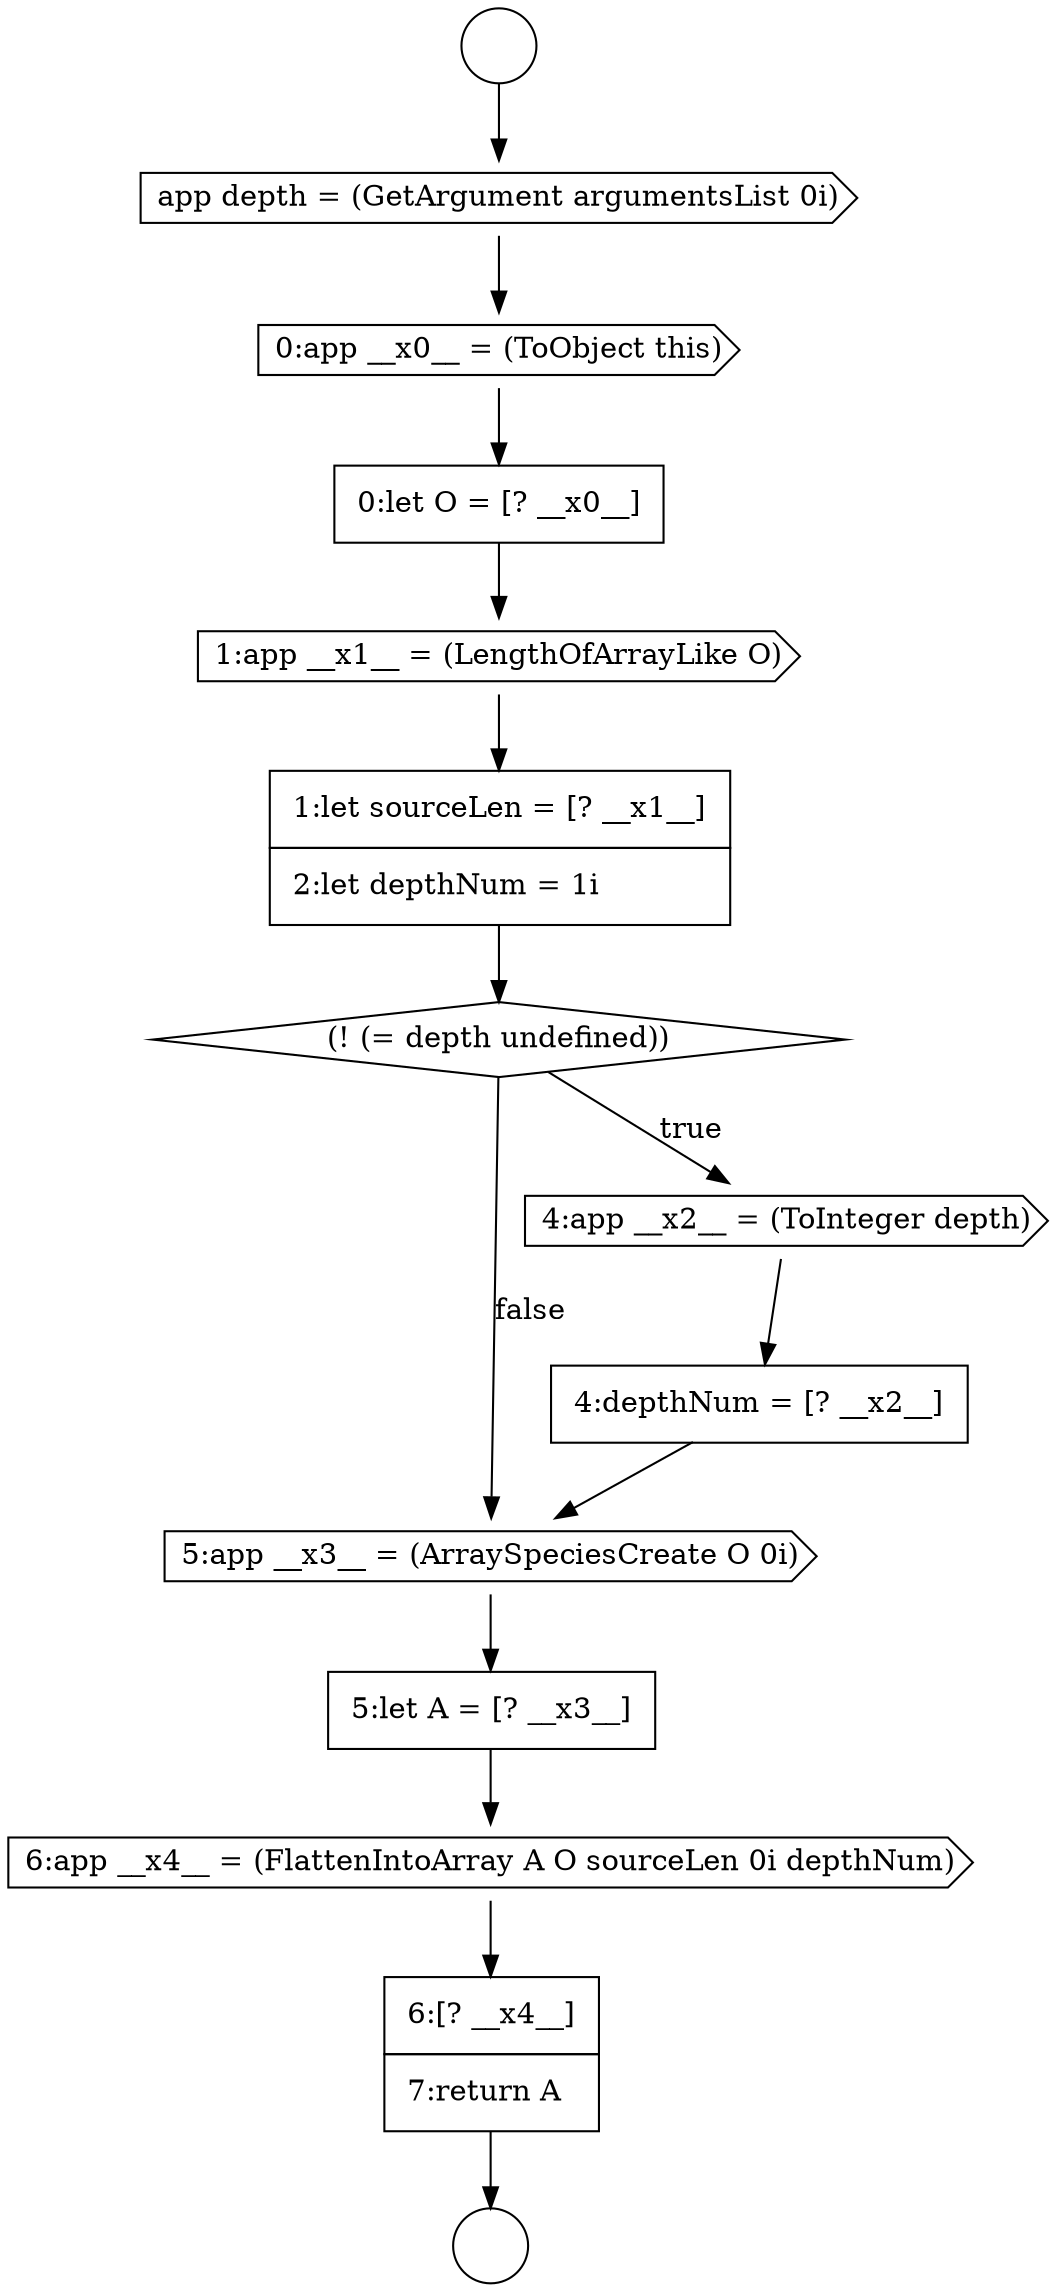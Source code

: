 digraph {
  node15628 [shape=cds, label=<<font color="black">5:app __x3__ = (ArraySpeciesCreate O 0i)</font>> color="black" fillcolor="white" style=filled]
  node15623 [shape=cds, label=<<font color="black">1:app __x1__ = (LengthOfArrayLike O)</font>> color="black" fillcolor="white" style=filled]
  node15618 [shape=circle label=" " color="black" fillcolor="white" style=filled]
  node15627 [shape=none, margin=0, label=<<font color="black">
    <table border="0" cellborder="1" cellspacing="0" cellpadding="10">
      <tr><td align="left">4:depthNum = [? __x2__]</td></tr>
    </table>
  </font>> color="black" fillcolor="white" style=filled]
  node15631 [shape=none, margin=0, label=<<font color="black">
    <table border="0" cellborder="1" cellspacing="0" cellpadding="10">
      <tr><td align="left">6:[? __x4__]</td></tr>
      <tr><td align="left">7:return A</td></tr>
    </table>
  </font>> color="black" fillcolor="white" style=filled]
  node15619 [shape=circle label=" " color="black" fillcolor="white" style=filled]
  node15624 [shape=none, margin=0, label=<<font color="black">
    <table border="0" cellborder="1" cellspacing="0" cellpadding="10">
      <tr><td align="left">1:let sourceLen = [? __x1__]</td></tr>
      <tr><td align="left">2:let depthNum = 1i</td></tr>
    </table>
  </font>> color="black" fillcolor="white" style=filled]
  node15630 [shape=cds, label=<<font color="black">6:app __x4__ = (FlattenIntoArray A O sourceLen 0i depthNum)</font>> color="black" fillcolor="white" style=filled]
  node15626 [shape=cds, label=<<font color="black">4:app __x2__ = (ToInteger depth)</font>> color="black" fillcolor="white" style=filled]
  node15620 [shape=cds, label=<<font color="black">app depth = (GetArgument argumentsList 0i)</font>> color="black" fillcolor="white" style=filled]
  node15625 [shape=diamond, label=<<font color="black">(! (= depth undefined))</font>> color="black" fillcolor="white" style=filled]
  node15621 [shape=cds, label=<<font color="black">0:app __x0__ = (ToObject this)</font>> color="black" fillcolor="white" style=filled]
  node15622 [shape=none, margin=0, label=<<font color="black">
    <table border="0" cellborder="1" cellspacing="0" cellpadding="10">
      <tr><td align="left">0:let O = [? __x0__]</td></tr>
    </table>
  </font>> color="black" fillcolor="white" style=filled]
  node15629 [shape=none, margin=0, label=<<font color="black">
    <table border="0" cellborder="1" cellspacing="0" cellpadding="10">
      <tr><td align="left">5:let A = [? __x3__]</td></tr>
    </table>
  </font>> color="black" fillcolor="white" style=filled]
  node15626 -> node15627 [ color="black"]
  node15622 -> node15623 [ color="black"]
  node15624 -> node15625 [ color="black"]
  node15623 -> node15624 [ color="black"]
  node15630 -> node15631 [ color="black"]
  node15629 -> node15630 [ color="black"]
  node15631 -> node15619 [ color="black"]
  node15618 -> node15620 [ color="black"]
  node15620 -> node15621 [ color="black"]
  node15625 -> node15626 [label=<<font color="black">true</font>> color="black"]
  node15625 -> node15628 [label=<<font color="black">false</font>> color="black"]
  node15627 -> node15628 [ color="black"]
  node15621 -> node15622 [ color="black"]
  node15628 -> node15629 [ color="black"]
}
